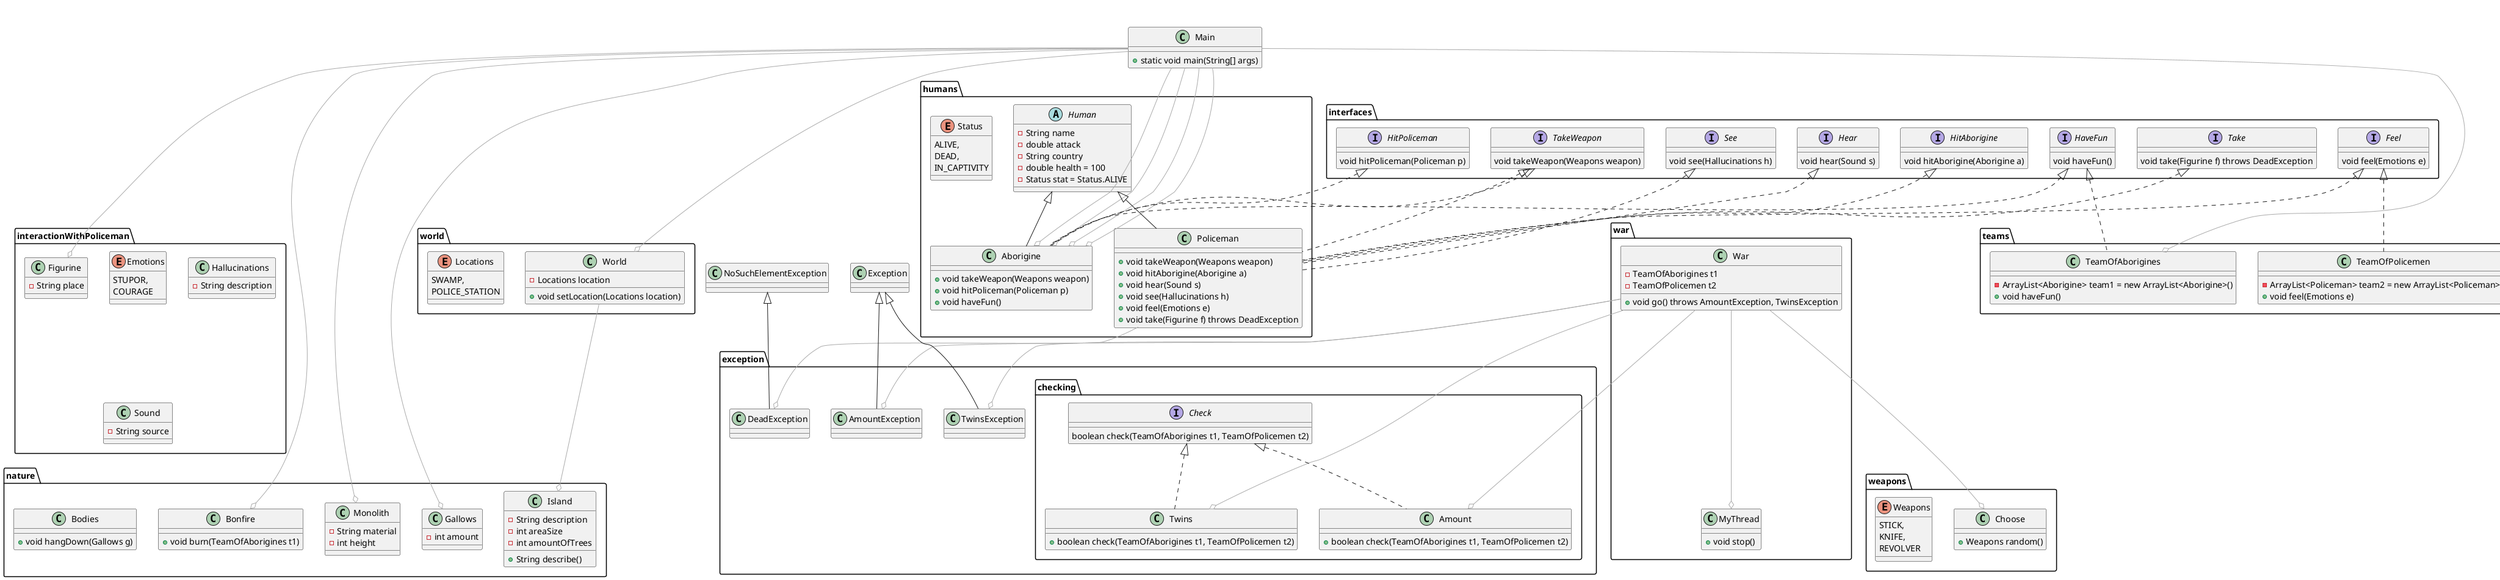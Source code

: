 @startuml
scale max 6000 width
class Main {
+static void main(String[] args)
}
Main --down[#AAA]-o world.World
Main -down[#AAA]--o humans.Aborigine
Main -down[#AAA]-o humans.Aborigine
Main -down[#AAA]--o humans.Aborigine
Main -down[#AAA]-o humans.Aborigine
Main --down[#AAA]-o teams.TeamOfAborigines
Main -down[#AAA]--o nature.Bonfire
Main -down[#AAA]-o nature.Monolith
Main -down[#AAA]--o interactionWithPoliceman.Figurine
Main -down[#AAA]-o nature.Gallows
'!>10 Main --down[#AAA]-o nature.Bodies
'!>10 Main -down[#AAA]--o humans.Policeman
'!>10 Main -down[#AAA]-o humans.Policeman
'!>10 Main -down[#AAA]--o humans.Policeman
'!>10 Main -down[#AAA]-o humans.Policeman
'!>10 Main --down[#AAA]-o teams.TeamOfPolicemen
'!>10 Main -down[#AAA]--o interactionWithPoliceman.Sound
'!>10 Main -down[#AAA]-o interactionWithPoliceman.Hallucinations
'!>10 Main -down[#AAA]--o war.War
'!>10 Main -down[#AAA]-o result.Result

enum world.Locations {
SWAMP,
POLICE_STATION
}


class world.World {
-Locations location
+void setLocation(Locations location)
}
world.World --down[#AAA]-o nature.Island

class weapons.Choose {
+Weapons random()

}


enum weapons.Weapons {
STICK,
KNIFE,
REVOLVER
}


class war.MyThread {
+void stop()
}


class war.War {
-TeamOfAborigines t1
-TeamOfPolicemen t2
+void go() throws AmountException, TwinsException
}
war.War -down[#AAA]--o exception.checking.Amount
war.War -down[#AAA]-o exception.AmountException
war.War -down[#AAA]--o exception.checking.Twins
war.War -down[#AAA]-o exception.TwinsException
war.War --down[#AAA]-o war.MyThread
war.War -down[#AAA]--o weapons.Choose

class teams.TeamOfAborigines implements interfaces.HaveFun {
-ArrayList<Aborigine> team1 = new ArrayList<Aborigine>()
+void haveFun()
}


class teams.TeamOfPolicemen implements interfaces.Feel {
-ArrayList<Policeman> team2 = new ArrayList<Policeman>()
+void feel(Emotions e)
}


class result.Result implements result.StatusOfPolicemen, result.StatusOfAborigines {
+void show(War war)
}
result.Result -down[#AAA]-o result.StatusOfAborigines
result.Result -down[#AAA]--o result.StatusOfPolicemen

interface result.Lambda {
int count(int a, int b)
}


interface result.StatusOfAborigines {
default ArrayList<String> find(TeamOfAborigines t, Status stat)
}


interface result.StatusOfPolicemen {
default ArrayList<String> find(TeamOfPolicemen t, Status stat)
}


class nature.Bodies {
+void hangDown(Gallows g)
}


class nature.Bonfire {
+void burn(TeamOfAborigines t1)
}


class nature.Gallows {
-int amount
}


class nature.Island {
-String description
-int areaSize
-int amountOfTrees
+String describe()
}


class nature.Monolith {
-String material
-int height
}


interface interfaces.Feel {
void feel(Emotions e)
}


interface interfaces.HaveFun {
void haveFun()
}


interface interfaces.Hear {
void hear(Sound s)
}


interface interfaces.HitAborigine {
void hitAborigine(Aborigine a)
}


interface interfaces.HitPoliceman {
void hitPoliceman(Policeman p)
}


interface interfaces.See {
void see(Hallucinations h)
}


interface interfaces.Take {
void take(Figurine f) throws DeadException
}


interface interfaces.TakeWeapon {
void takeWeapon(Weapons weapon)
}


enum interactionWithPoliceman.Emotions {
STUPOR,
COURAGE
}


class interactionWithPoliceman.Figurine {
-String place
}


class interactionWithPoliceman.Hallucinations {
-String description
}


class interactionWithPoliceman.Sound {
-String source
}


class humans.Aborigine extends humans.Human implements interfaces.TakeWeapon, interfaces.HitPoliceman, interfaces.HaveFun {
+void takeWeapon(Weapons weapon)
+void hitPoliceman(Policeman p)
+void haveFun()
}


abstract class humans.Human {
-String name
-double attack
-String country
-double health = 100
-Status stat = Status.ALIVE
}


class humans.Policeman extends humans.Human implements interfaces.TakeWeapon, interfaces.HitAborigine, interfaces.Hear, interfaces.See, interfaces.Feel, interfaces.Take {
+void takeWeapon(Weapons weapon)
+void hitAborigine(Aborigine a)
+void hear(Sound s)
+void see(Hallucinations h)
+void feel(Emotions e)
+void take(Figurine f) throws DeadException
}
humans.Policeman -down[#AAA]-o exception.DeadException

enum humans.Status {
ALIVE,
DEAD,
IN_CAPTIVITY
}


class exception.AmountException extends Exception {
}


class exception.DeadException extends NoSuchElementException {
}


class exception.TwinsException extends Exception {
}


class exception.checking.Amount implements exception.checking.Check {
+boolean check(TeamOfAborigines t1, TeamOfPolicemen t2)
}


interface exception.checking.Check {
boolean check(TeamOfAborigines t1, TeamOfPolicemen t2)
}


class exception.checking.Twins implements exception.checking.Check {
+boolean check(TeamOfAborigines t1, TeamOfPolicemen t2)
}

@enduml